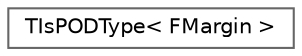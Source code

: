 digraph "Graphical Class Hierarchy"
{
 // INTERACTIVE_SVG=YES
 // LATEX_PDF_SIZE
  bgcolor="transparent";
  edge [fontname=Helvetica,fontsize=10,labelfontname=Helvetica,labelfontsize=10];
  node [fontname=Helvetica,fontsize=10,shape=box,height=0.2,width=0.4];
  rankdir="LR";
  Node0 [id="Node000000",label="TIsPODType\< FMargin \>",height=0.2,width=0.4,color="grey40", fillcolor="white", style="filled",URL="$d6/d37/structTIsPODType_3_01FMargin_01_4.html",tooltip=" "];
}

